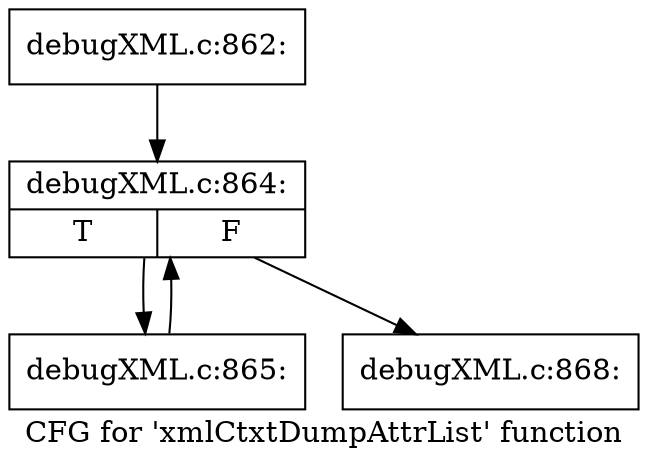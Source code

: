 digraph "CFG for 'xmlCtxtDumpAttrList' function" {
	label="CFG for 'xmlCtxtDumpAttrList' function";

	Node0x498fbd0 [shape=record,label="{debugXML.c:862:}"];
	Node0x498fbd0 -> Node0x4af6910;
	Node0x4af6910 [shape=record,label="{debugXML.c:864:|{<s0>T|<s1>F}}"];
	Node0x4af6910 -> Node0x4afea60;
	Node0x4af6910 -> Node0x4af6ab0;
	Node0x4afea60 [shape=record,label="{debugXML.c:865:}"];
	Node0x4afea60 -> Node0x4af6910;
	Node0x4af6ab0 [shape=record,label="{debugXML.c:868:}"];
}
